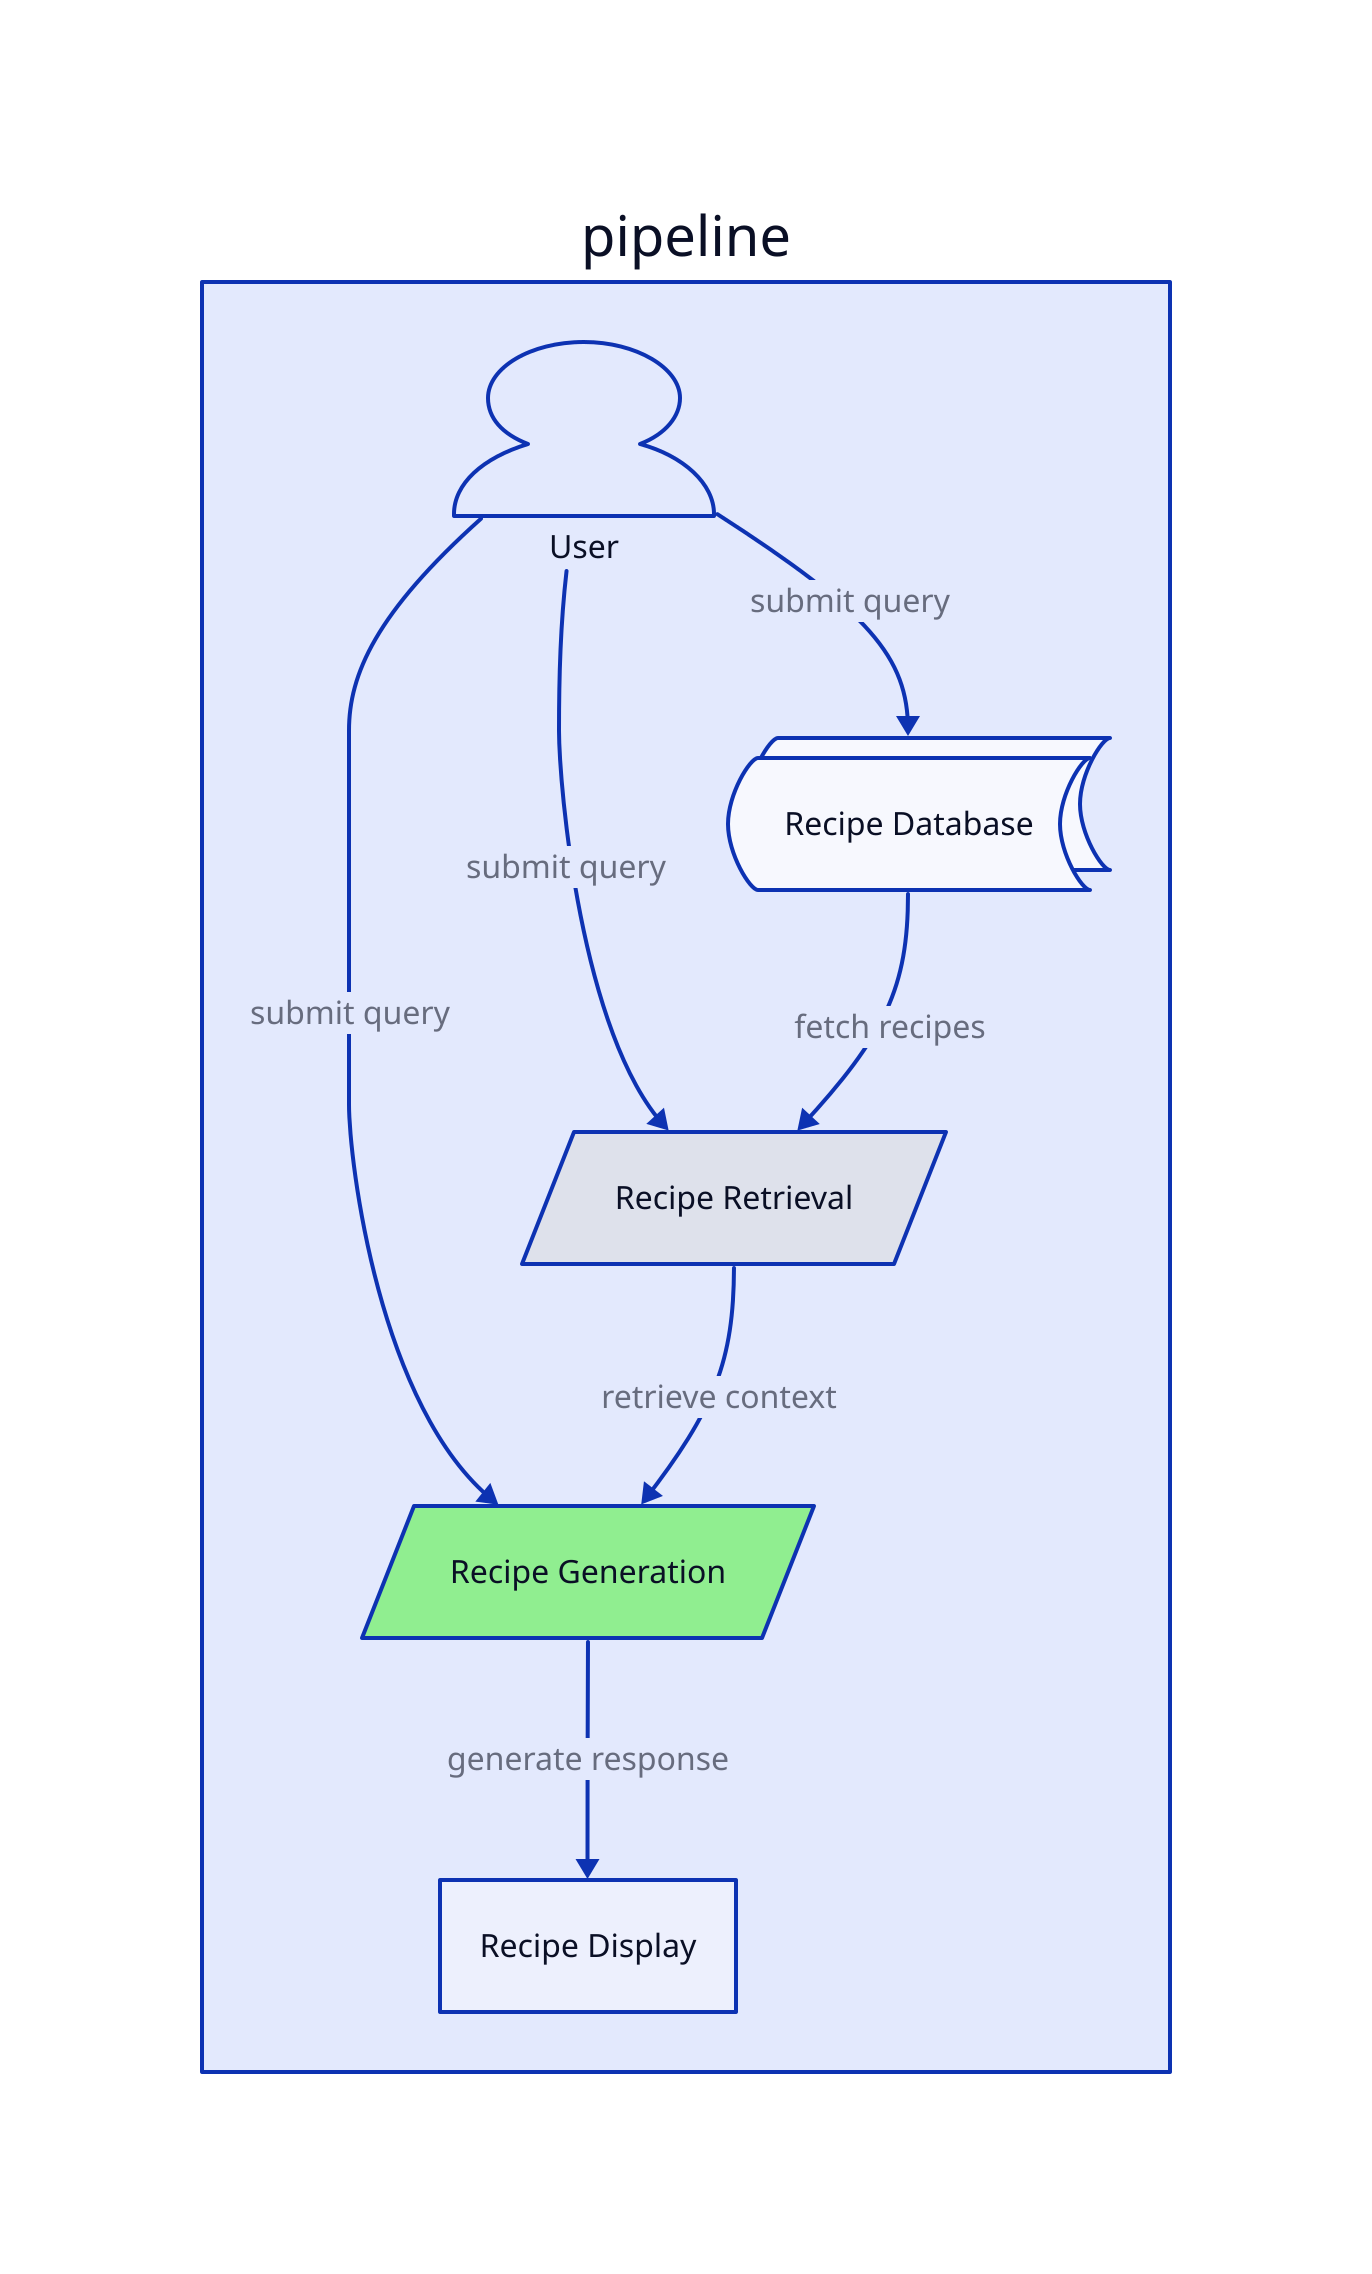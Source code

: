 vars: {
  d2-config: {
    layout-engine: elk
    theme-id: 300
  }
}
pipeline: {
  User: {
    shape: person
    width: 130
  }

  "Recipe Database": {
    shape: stored_data
    style.multiple: true
  }

  "Recipe Retrieval": {
    shape: parallelogram
  }

  "Recipe Generation": {
    shape: parallelogram
    style.fill: lightgreen
  }

  "Recipe Display": {
    shape: rectangle
  }

  User -> "Recipe Database": "submit query"
  User -> "Recipe Retrieval": "submit query"
  User -> "Recipe Generation": "submit query"
  "Recipe Database" -> "Recipe Retrieval": "fetch recipes"
  "Recipe Retrieval" -> "Recipe Generation": "retrieve context"
  "Recipe Generation" -> "Recipe Display": "generate response"
}